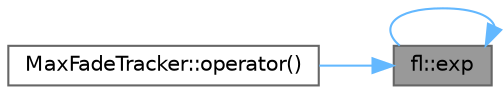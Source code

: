 digraph "fl::exp"
{
 // INTERACTIVE_SVG=YES
 // LATEX_PDF_SIZE
  bgcolor="transparent";
  edge [fontname=Helvetica,fontsize=10,labelfontname=Helvetica,labelfontsize=10];
  node [fontname=Helvetica,fontsize=10,shape=box,height=0.2,width=0.4];
  rankdir="RL";
  Node1 [id="Node000001",label="fl::exp",height=0.2,width=0.4,color="gray40", fillcolor="grey60", style="filled", fontcolor="black",tooltip=" "];
  Node1 -> Node1 [id="edge1_Node000001_Node000001",dir="back",color="steelblue1",style="solid",tooltip=" "];
  Node1 -> Node2 [id="edge2_Node000001_Node000002",dir="back",color="steelblue1",style="solid",tooltip=" "];
  Node2 [id="Node000002",label="MaxFadeTracker::operator()",height=0.2,width=0.4,color="grey40", fillcolor="white", style="filled",URL="$da/db7/class_max_fade_tracker_aa9255133484e6365948fed774c4fa76d.html#aa9255133484e6365948fed774c4fa76d",tooltip="Process one 512-sample block; returns [0…1] with inertia."];
}
